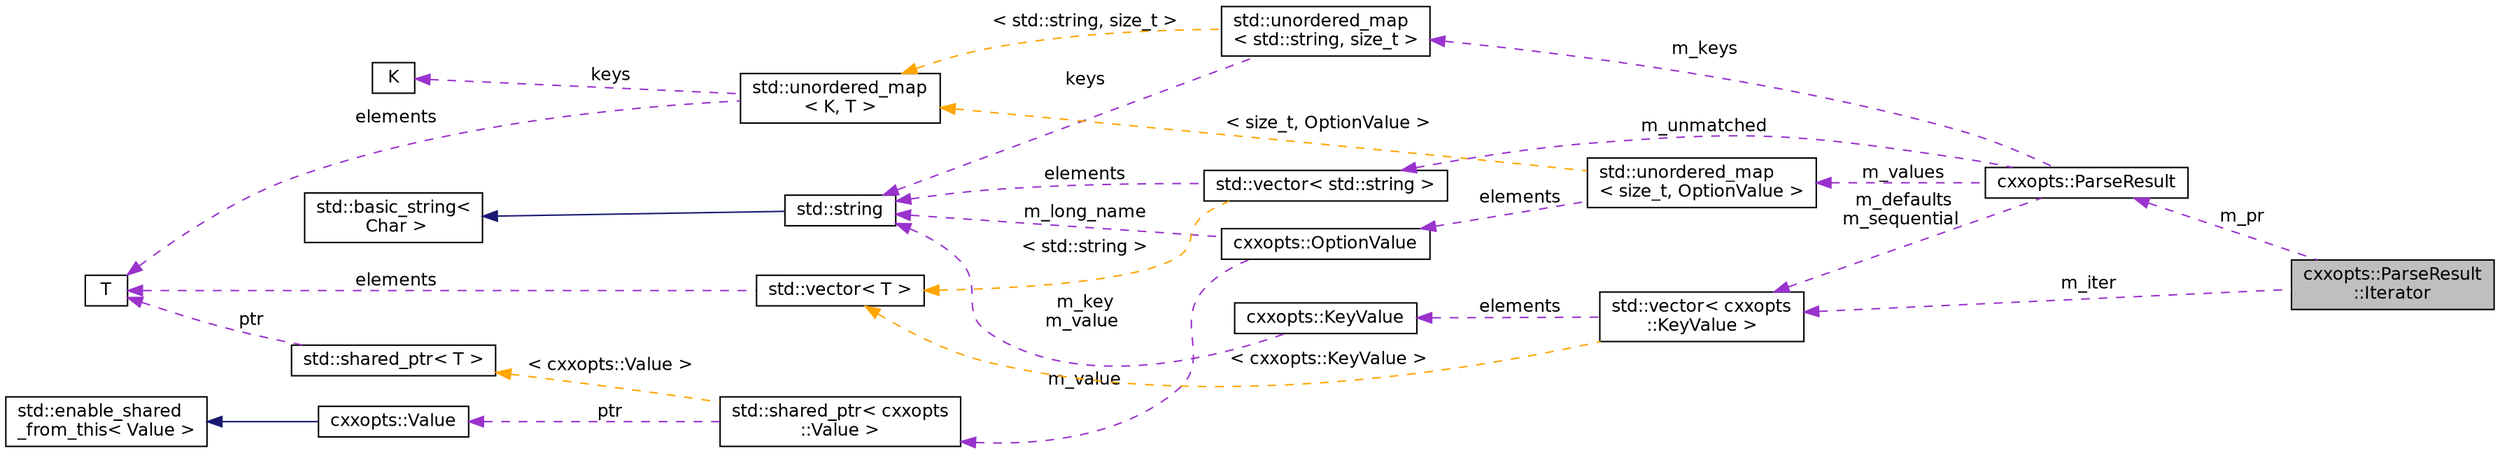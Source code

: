 digraph "cxxopts::ParseResult::Iterator"
{
 // INTERACTIVE_SVG=YES
 // LATEX_PDF_SIZE
  edge [fontname="Helvetica",fontsize="12",labelfontname="Helvetica",labelfontsize="12"];
  node [fontname="Helvetica",fontsize="12",shape=record];
  rankdir="LR";
  Node1 [label="cxxopts::ParseResult\l::Iterator",height=0.2,width=0.4,color="black", fillcolor="grey75", style="filled", fontcolor="black",tooltip=" "];
  Node2 -> Node1 [dir="back",color="darkorchid3",fontsize="12",style="dashed",label=" m_pr" ,fontname="Helvetica"];
  Node2 [label="cxxopts::ParseResult",height=0.2,width=0.4,color="black", fillcolor="white", style="filled",URL="$a01034.html",tooltip=" "];
  Node3 -> Node2 [dir="back",color="darkorchid3",fontsize="12",style="dashed",label=" m_keys" ,fontname="Helvetica"];
  Node3 [label="std::unordered_map\l\< std::string, size_t \>",height=0.2,width=0.4,color="black", fillcolor="white", style="filled",tooltip=" "];
  Node4 -> Node3 [dir="back",color="darkorchid3",fontsize="12",style="dashed",label=" keys" ,fontname="Helvetica"];
  Node4 [label="std::string",height=0.2,width=0.4,color="black", fillcolor="white", style="filled",tooltip=" "];
  Node5 -> Node4 [dir="back",color="midnightblue",fontsize="12",style="solid",fontname="Helvetica"];
  Node5 [label="std::basic_string\<\l Char \>",height=0.2,width=0.4,color="black", fillcolor="white", style="filled",tooltip=" "];
  Node6 -> Node3 [dir="back",color="orange",fontsize="12",style="dashed",label=" \< std::string, size_t \>" ,fontname="Helvetica"];
  Node6 [label="std::unordered_map\l\< K, T \>",height=0.2,width=0.4,color="black", fillcolor="white", style="filled",tooltip=" "];
  Node7 -> Node6 [dir="back",color="darkorchid3",fontsize="12",style="dashed",label=" keys" ,fontname="Helvetica"];
  Node7 [label="K",height=0.2,width=0.4,color="black", fillcolor="white", style="filled",tooltip=" "];
  Node8 -> Node6 [dir="back",color="darkorchid3",fontsize="12",style="dashed",label=" elements" ,fontname="Helvetica"];
  Node8 [label="T",height=0.2,width=0.4,color="black", fillcolor="white", style="filled",tooltip=" "];
  Node9 -> Node2 [dir="back",color="darkorchid3",fontsize="12",style="dashed",label=" m_values" ,fontname="Helvetica"];
  Node9 [label="std::unordered_map\l\< size_t, OptionValue \>",height=0.2,width=0.4,color="black", fillcolor="white", style="filled",tooltip=" "];
  Node10 -> Node9 [dir="back",color="darkorchid3",fontsize="12",style="dashed",label=" elements" ,fontname="Helvetica"];
  Node10 [label="cxxopts::OptionValue",height=0.2,width=0.4,color="black", fillcolor="white", style="filled",URL="$a01026.html",tooltip=" "];
  Node4 -> Node10 [dir="back",color="darkorchid3",fontsize="12",style="dashed",label=" m_long_name" ,fontname="Helvetica"];
  Node11 -> Node10 [dir="back",color="darkorchid3",fontsize="12",style="dashed",label=" m_value" ,fontname="Helvetica"];
  Node11 [label="std::shared_ptr\< cxxopts\l::Value \>",height=0.2,width=0.4,color="black", fillcolor="white", style="filled",tooltip=" "];
  Node12 -> Node11 [dir="back",color="darkorchid3",fontsize="12",style="dashed",label=" ptr" ,fontname="Helvetica"];
  Node12 [label="cxxopts::Value",height=0.2,width=0.4,color="black", fillcolor="white", style="filled",URL="$a00914.html",tooltip=" "];
  Node13 -> Node12 [dir="back",color="midnightblue",fontsize="12",style="solid",fontname="Helvetica"];
  Node13 [label="std::enable_shared\l_from_this\< Value \>",height=0.2,width=0.4,color="black", fillcolor="white", style="filled",tooltip=" "];
  Node14 -> Node11 [dir="back",color="orange",fontsize="12",style="dashed",label=" \< cxxopts::Value \>" ,fontname="Helvetica"];
  Node14 [label="std::shared_ptr\< T \>",height=0.2,width=0.4,color="black", fillcolor="white", style="filled",tooltip=" "];
  Node8 -> Node14 [dir="back",color="darkorchid3",fontsize="12",style="dashed",label=" ptr" ,fontname="Helvetica"];
  Node6 -> Node9 [dir="back",color="orange",fontsize="12",style="dashed",label=" \< size_t, OptionValue \>" ,fontname="Helvetica"];
  Node15 -> Node2 [dir="back",color="darkorchid3",fontsize="12",style="dashed",label=" m_defaults\nm_sequential" ,fontname="Helvetica"];
  Node15 [label="std::vector\< cxxopts\l::KeyValue \>",height=0.2,width=0.4,color="black", fillcolor="white", style="filled",tooltip=" "];
  Node16 -> Node15 [dir="back",color="darkorchid3",fontsize="12",style="dashed",label=" elements" ,fontname="Helvetica"];
  Node16 [label="cxxopts::KeyValue",height=0.2,width=0.4,color="black", fillcolor="white", style="filled",URL="$a01030.html",tooltip=" "];
  Node4 -> Node16 [dir="back",color="darkorchid3",fontsize="12",style="dashed",label=" m_key\nm_value" ,fontname="Helvetica"];
  Node17 -> Node15 [dir="back",color="orange",fontsize="12",style="dashed",label=" \< cxxopts::KeyValue \>" ,fontname="Helvetica"];
  Node17 [label="std::vector\< T \>",height=0.2,width=0.4,color="black", fillcolor="white", style="filled",tooltip=" "];
  Node8 -> Node17 [dir="back",color="darkorchid3",fontsize="12",style="dashed",label=" elements" ,fontname="Helvetica"];
  Node18 -> Node2 [dir="back",color="darkorchid3",fontsize="12",style="dashed",label=" m_unmatched" ,fontname="Helvetica"];
  Node18 [label="std::vector\< std::string \>",height=0.2,width=0.4,color="black", fillcolor="white", style="filled",tooltip=" "];
  Node4 -> Node18 [dir="back",color="darkorchid3",fontsize="12",style="dashed",label=" elements" ,fontname="Helvetica"];
  Node17 -> Node18 [dir="back",color="orange",fontsize="12",style="dashed",label=" \< std::string \>" ,fontname="Helvetica"];
  Node15 -> Node1 [dir="back",color="darkorchid3",fontsize="12",style="dashed",label=" m_iter" ,fontname="Helvetica"];
}
